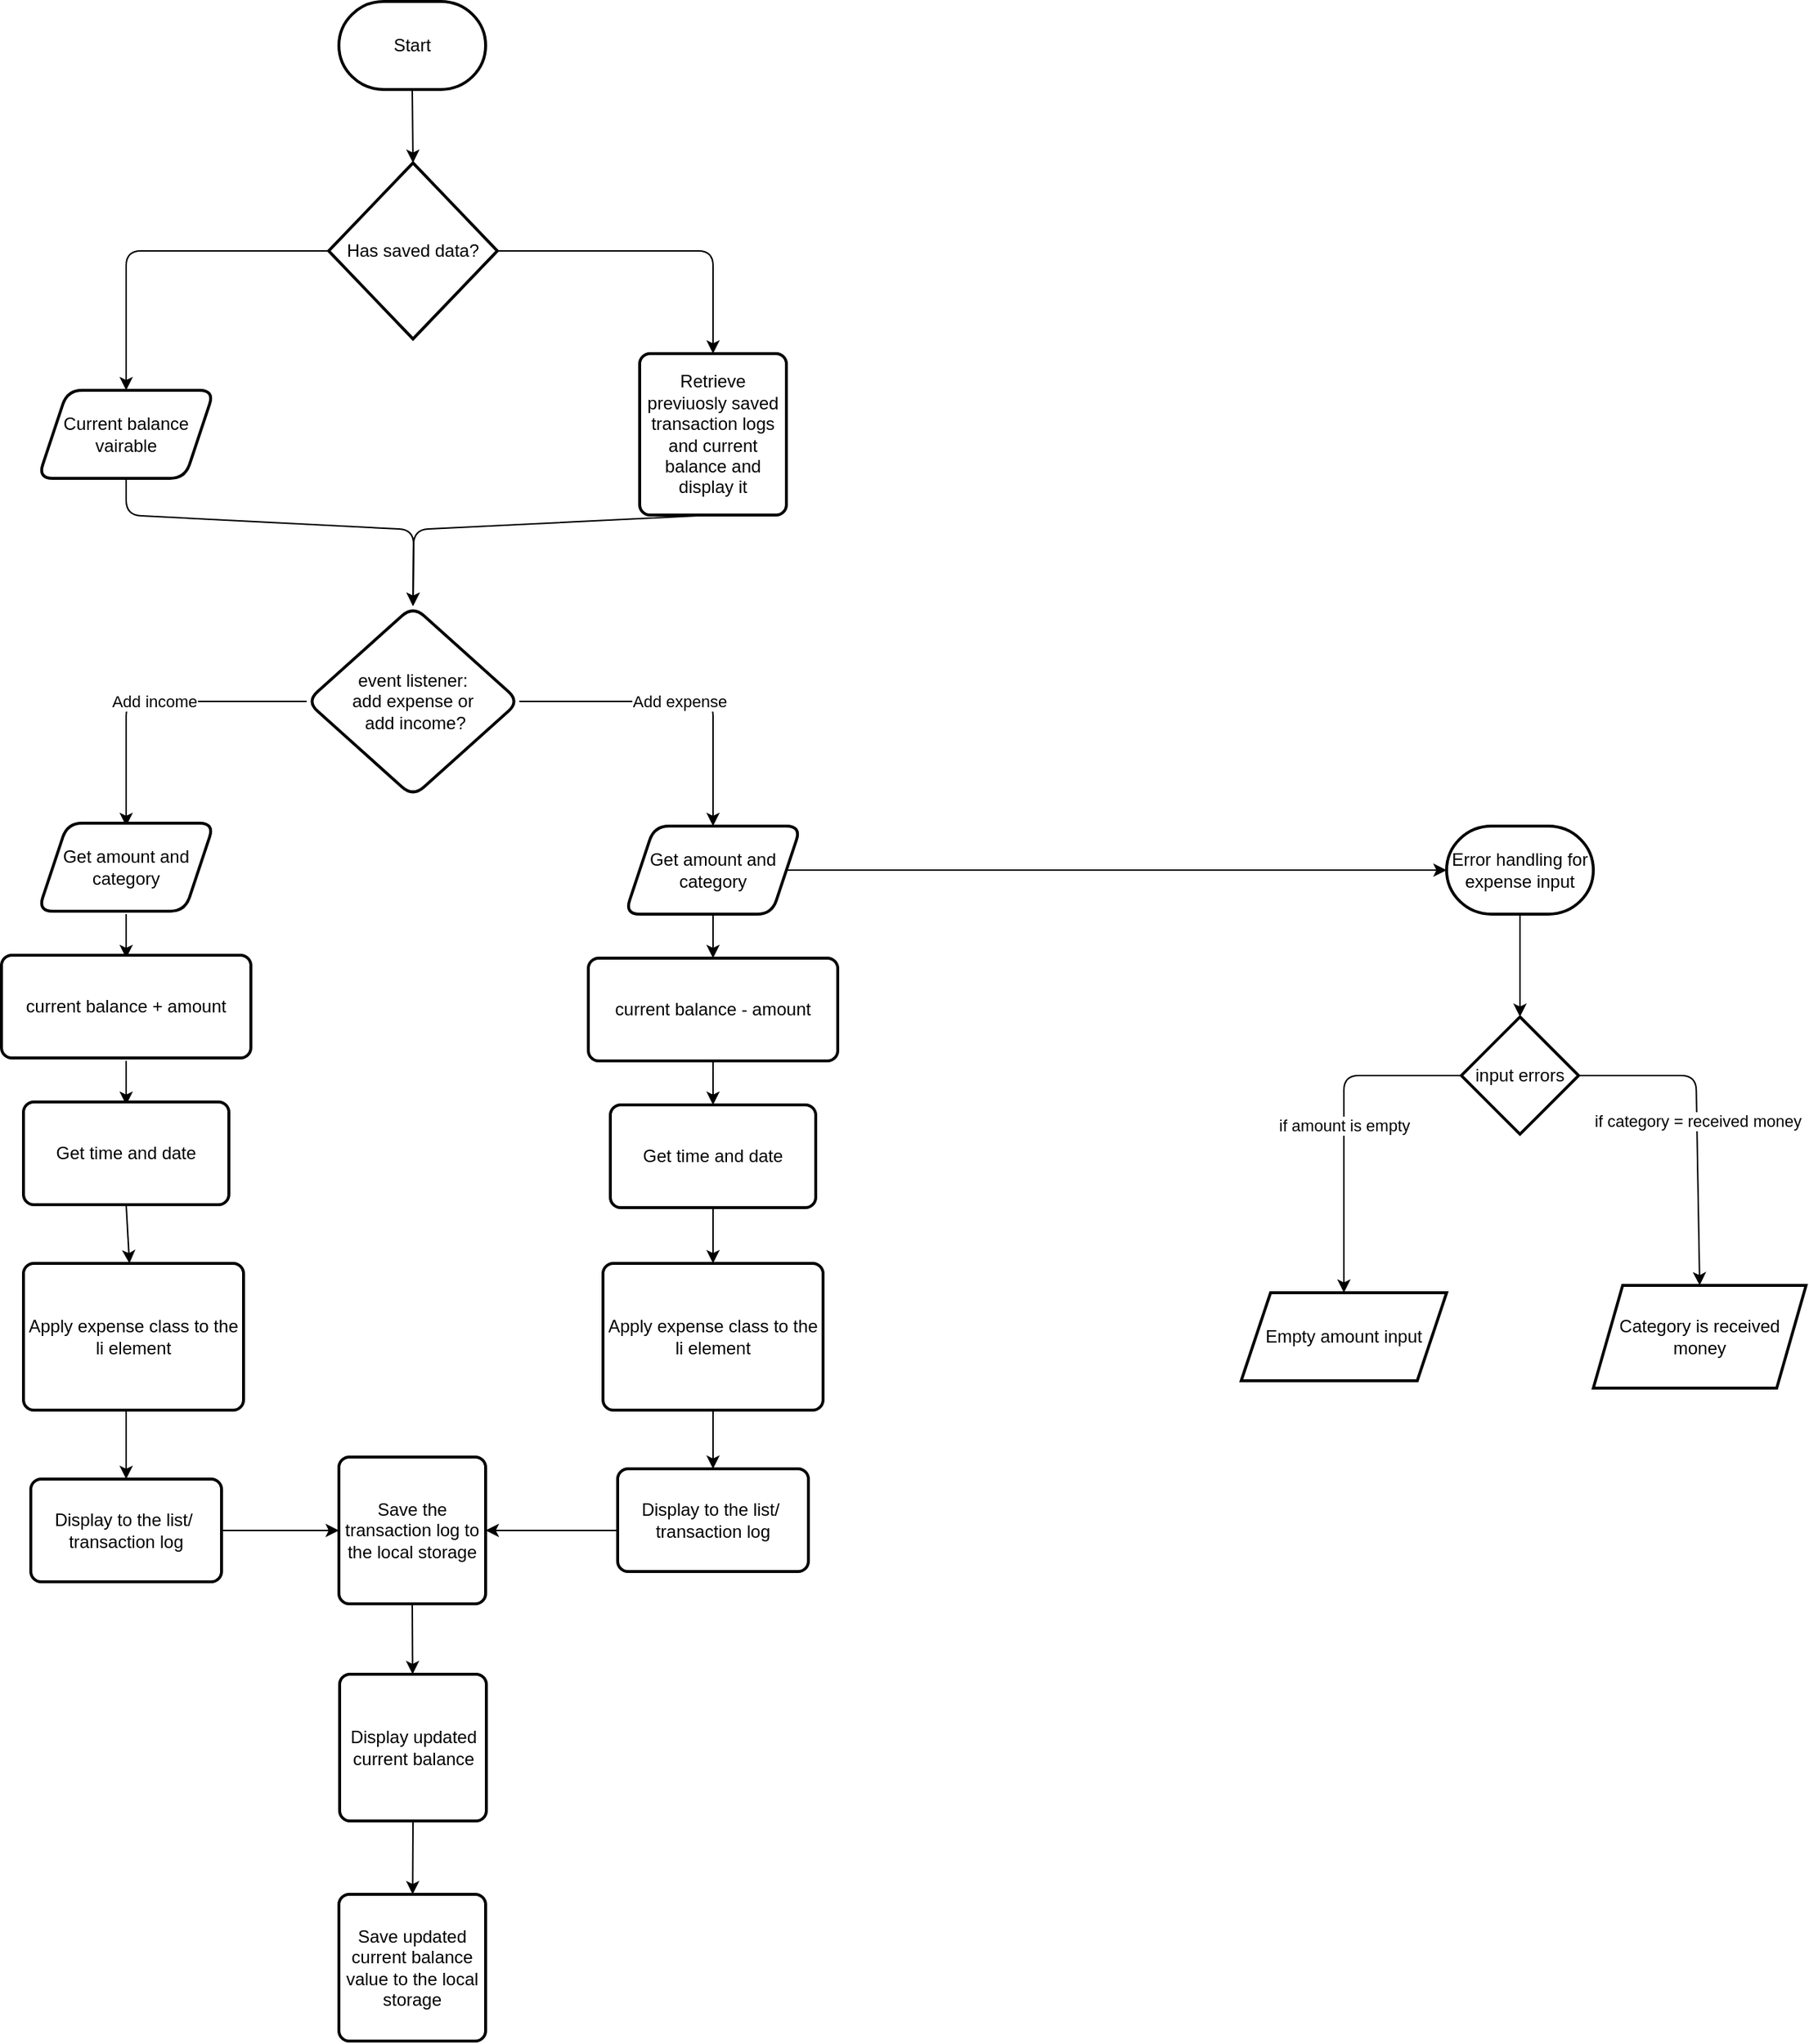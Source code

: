 <mxfile>
    <diagram id="jYeqsSq0iRrAXOnN71ZN" name="Page-1">
        <mxGraphModel dx="1097" dy="1668" grid="1" gridSize="10" guides="1" tooltips="1" connect="1" arrows="1" fold="1" page="1" pageScale="1" pageWidth="850" pageHeight="1100" math="0" shadow="0">
            <root>
                <mxCell id="0"/>
                <mxCell id="1" parent="0"/>
                <mxCell id="57" style="edgeStyle=none;rounded=1;html=1;exitX=0.5;exitY=1;exitDx=0;exitDy=0;exitPerimeter=0;entryX=0.5;entryY=0;entryDx=0;entryDy=0;entryPerimeter=0;" parent="1" source="2" target="51" edge="1">
                    <mxGeometry relative="1" as="geometry"/>
                </mxCell>
                <mxCell id="2" value="Start" style="strokeWidth=2;html=1;shape=mxgraph.flowchart.terminator;whiteSpace=wrap;rounded=1;" parent="1" vertex="1">
                    <mxGeometry x="375" y="-140" width="100" height="60" as="geometry"/>
                </mxCell>
                <mxCell id="39" style="edgeStyle=none;html=1;exitX=0.5;exitY=1;exitDx=0;exitDy=0;rounded=1;entryX=0.5;entryY=0;entryDx=0;entryDy=0;" parent="1" source="6" target="8" edge="1">
                    <mxGeometry relative="1" as="geometry">
                        <mxPoint x="426" y="280" as="targetPoint"/>
                        <Array as="points">
                            <mxPoint x="230" y="210"/>
                            <mxPoint x="426" y="220"/>
                        </Array>
                    </mxGeometry>
                </mxCell>
                <mxCell id="6" value="Current balance vairable" style="shape=parallelogram;perimeter=parallelogramPerimeter;whiteSpace=wrap;html=1;fixedSize=1;strokeWidth=2;rounded=1;" parent="1" vertex="1">
                    <mxGeometry x="170" y="125" width="120" height="60" as="geometry"/>
                </mxCell>
                <mxCell id="11" value="Add expense" style="edgeStyle=none;html=1;entryX=0.5;entryY=0;entryDx=0;entryDy=0;exitX=1;exitY=0.5;exitDx=0;exitDy=0;rounded=1;" parent="1" source="8" target="10" edge="1">
                    <mxGeometry relative="1" as="geometry">
                        <Array as="points">
                            <mxPoint x="630" y="337"/>
                        </Array>
                    </mxGeometry>
                </mxCell>
                <mxCell id="13" value="Add income" style="edgeStyle=none;html=1;entryX=0.5;entryY=0;entryDx=0;entryDy=0;exitX=0;exitY=0.5;exitDx=0;exitDy=0;rounded=1;" parent="1" source="8" edge="1">
                    <mxGeometry relative="1" as="geometry">
                        <Array as="points">
                            <mxPoint x="230" y="337"/>
                        </Array>
                        <mxPoint x="230" y="422" as="targetPoint"/>
                    </mxGeometry>
                </mxCell>
                <mxCell id="8" value="event listener: &lt;br&gt;add expense or&lt;br&gt;&amp;nbsp;add income?" style="rhombus;whiteSpace=wrap;html=1;strokeWidth=2;rounded=1;" parent="1" vertex="1">
                    <mxGeometry x="353" y="272" width="145" height="130" as="geometry"/>
                </mxCell>
                <mxCell id="19" style="edgeStyle=none;html=1;exitX=0.5;exitY=1;exitDx=0;exitDy=0;entryX=0.5;entryY=0;entryDx=0;entryDy=0;rounded=1;" parent="1" source="10" target="17" edge="1">
                    <mxGeometry relative="1" as="geometry"/>
                </mxCell>
                <mxCell id="59" style="edgeStyle=none;html=1;exitX=1;exitY=0.5;exitDx=0;exitDy=0;entryX=0;entryY=0.5;entryDx=0;entryDy=0;entryPerimeter=0;" edge="1" parent="1" source="10" target="58">
                    <mxGeometry relative="1" as="geometry"/>
                </mxCell>
                <mxCell id="10" value="Get amount and category" style="shape=parallelogram;perimeter=parallelogramPerimeter;whiteSpace=wrap;html=1;fixedSize=1;strokeWidth=2;rounded=1;" parent="1" vertex="1">
                    <mxGeometry x="570" y="422" width="120" height="60" as="geometry"/>
                </mxCell>
                <mxCell id="18" style="edgeStyle=none;html=1;exitX=0.5;exitY=1;exitDx=0;exitDy=0;entryX=0.5;entryY=0;entryDx=0;entryDy=0;rounded=1;" parent="1" edge="1">
                    <mxGeometry relative="1" as="geometry">
                        <mxPoint x="230" y="482" as="sourcePoint"/>
                        <mxPoint x="230" y="512" as="targetPoint"/>
                    </mxGeometry>
                </mxCell>
                <mxCell id="12" value="Get amount and category" style="shape=parallelogram;perimeter=parallelogramPerimeter;whiteSpace=wrap;html=1;fixedSize=1;strokeWidth=2;rounded=1;" parent="1" vertex="1">
                    <mxGeometry x="170" y="420" width="120" height="60" as="geometry"/>
                </mxCell>
                <mxCell id="23" style="edgeStyle=none;html=1;exitX=0.5;exitY=1;exitDx=0;exitDy=0;entryX=0.5;entryY=0;entryDx=0;entryDy=0;rounded=1;" parent="1" edge="1">
                    <mxGeometry relative="1" as="geometry">
                        <mxPoint x="230" y="582" as="sourcePoint"/>
                        <mxPoint x="230" y="612" as="targetPoint"/>
                    </mxGeometry>
                </mxCell>
                <mxCell id="16" value="current balance + amount" style="rounded=1;whiteSpace=wrap;html=1;absoluteArcSize=1;arcSize=14;strokeWidth=2;" parent="1" vertex="1">
                    <mxGeometry x="145" y="510" width="170" height="70" as="geometry"/>
                </mxCell>
                <mxCell id="22" style="edgeStyle=none;html=1;exitX=0.5;exitY=1;exitDx=0;exitDy=0;entryX=0.5;entryY=0;entryDx=0;entryDy=0;rounded=1;" parent="1" source="17" target="21" edge="1">
                    <mxGeometry relative="1" as="geometry"/>
                </mxCell>
                <mxCell id="17" value="current balance - amount" style="rounded=1;whiteSpace=wrap;html=1;absoluteArcSize=1;arcSize=14;strokeWidth=2;" parent="1" vertex="1">
                    <mxGeometry x="545" y="512" width="170" height="70" as="geometry"/>
                </mxCell>
                <mxCell id="47" style="edgeStyle=none;rounded=1;html=1;exitX=0.5;exitY=1;exitDx=0;exitDy=0;" parent="1" source="20" target="46" edge="1">
                    <mxGeometry relative="1" as="geometry"/>
                </mxCell>
                <mxCell id="20" value="Get time and date" style="rounded=1;whiteSpace=wrap;html=1;absoluteArcSize=1;arcSize=14;strokeWidth=2;" parent="1" vertex="1">
                    <mxGeometry x="160" y="610" width="140" height="70" as="geometry"/>
                </mxCell>
                <mxCell id="49" style="edgeStyle=none;rounded=1;html=1;exitX=0.5;exitY=1;exitDx=0;exitDy=0;" parent="1" source="21" target="45" edge="1">
                    <mxGeometry relative="1" as="geometry"/>
                </mxCell>
                <mxCell id="21" value="Get time and date" style="rounded=1;whiteSpace=wrap;html=1;absoluteArcSize=1;arcSize=14;strokeWidth=2;" parent="1" vertex="1">
                    <mxGeometry x="560" y="612" width="140" height="70" as="geometry"/>
                </mxCell>
                <mxCell id="32" style="edgeStyle=none;html=1;exitX=0.5;exitY=1;exitDx=0;exitDy=0;entryX=0;entryY=0.5;entryDx=0;entryDy=0;rounded=1;startArrow=none;" parent="1" source="26" target="30" edge="1">
                    <mxGeometry relative="1" as="geometry">
                        <mxPoint x="420" y="842" as="targetPoint"/>
                        <mxPoint x="230" y="782" as="sourcePoint"/>
                        <Array as="points">
                            <mxPoint x="230" y="902"/>
                        </Array>
                    </mxGeometry>
                </mxCell>
                <mxCell id="33" style="edgeStyle=none;html=1;exitX=0.5;exitY=1;exitDx=0;exitDy=0;entryX=1;entryY=0.5;entryDx=0;entryDy=0;rounded=1;" parent="1" source="27" target="30" edge="1">
                    <mxGeometry relative="1" as="geometry">
                        <Array as="points">
                            <mxPoint x="630" y="902"/>
                        </Array>
                    </mxGeometry>
                </mxCell>
                <mxCell id="27" value="Display to the list/&amp;nbsp; transaction log" style="rounded=1;whiteSpace=wrap;html=1;absoluteArcSize=1;arcSize=14;strokeWidth=2;" parent="1" vertex="1">
                    <mxGeometry x="565" y="860" width="130" height="70" as="geometry"/>
                </mxCell>
                <mxCell id="42" style="edgeStyle=none;html=1;exitX=0.5;exitY=1;exitDx=0;exitDy=0;rounded=1;" parent="1" source="30" target="41" edge="1">
                    <mxGeometry relative="1" as="geometry"/>
                </mxCell>
                <mxCell id="30" value="Save the transaction log to the local storage" style="rounded=1;whiteSpace=wrap;html=1;absoluteArcSize=1;arcSize=14;strokeWidth=2;" parent="1" vertex="1">
                    <mxGeometry x="375" y="852" width="100" height="100" as="geometry"/>
                </mxCell>
                <mxCell id="54" style="edgeStyle=none;rounded=1;html=1;exitX=0.5;exitY=1;exitDx=0;exitDy=0;entryX=0.5;entryY=0;entryDx=0;entryDy=0;" parent="1" source="34" target="8" edge="1">
                    <mxGeometry relative="1" as="geometry">
                        <Array as="points">
                            <mxPoint x="426" y="220"/>
                        </Array>
                    </mxGeometry>
                </mxCell>
                <mxCell id="34" value="Retrieve previuosly saved transaction logs and current balance and display it" style="rounded=1;whiteSpace=wrap;html=1;absoluteArcSize=1;arcSize=14;strokeWidth=2;" parent="1" vertex="1">
                    <mxGeometry x="580" y="100" width="100" height="110" as="geometry"/>
                </mxCell>
                <mxCell id="40" value="Save updated current balance value to the local storage" style="rounded=1;whiteSpace=wrap;html=1;absoluteArcSize=1;arcSize=14;strokeWidth=2;" parent="1" vertex="1">
                    <mxGeometry x="375" y="1150" width="100" height="100" as="geometry"/>
                </mxCell>
                <mxCell id="43" style="edgeStyle=none;html=1;exitX=0.5;exitY=1;exitDx=0;exitDy=0;rounded=1;" parent="1" source="41" target="40" edge="1">
                    <mxGeometry relative="1" as="geometry"/>
                </mxCell>
                <mxCell id="41" value="Display updated current balance" style="rounded=1;whiteSpace=wrap;html=1;absoluteArcSize=1;arcSize=14;strokeWidth=2;" parent="1" vertex="1">
                    <mxGeometry x="375.5" y="1000" width="100" height="100" as="geometry"/>
                </mxCell>
                <mxCell id="26" value="Display to the list/&amp;nbsp; transaction log" style="rounded=1;whiteSpace=wrap;html=1;absoluteArcSize=1;arcSize=14;strokeWidth=2;" parent="1" vertex="1">
                    <mxGeometry x="165" y="867" width="130" height="70" as="geometry"/>
                </mxCell>
                <mxCell id="50" style="edgeStyle=none;rounded=1;html=1;exitX=0.5;exitY=1;exitDx=0;exitDy=0;" parent="1" source="45" target="27" edge="1">
                    <mxGeometry relative="1" as="geometry"/>
                </mxCell>
                <mxCell id="45" value="Apply expense class to the li element" style="rounded=1;whiteSpace=wrap;html=1;absoluteArcSize=1;arcSize=14;strokeWidth=2;" parent="1" vertex="1">
                    <mxGeometry x="555" y="720" width="150" height="100" as="geometry"/>
                </mxCell>
                <mxCell id="48" style="edgeStyle=none;rounded=1;html=1;" parent="1" target="26" edge="1">
                    <mxGeometry relative="1" as="geometry">
                        <mxPoint x="230" y="820" as="sourcePoint"/>
                    </mxGeometry>
                </mxCell>
                <mxCell id="46" value="Apply expense class to the li element" style="rounded=1;whiteSpace=wrap;html=1;absoluteArcSize=1;arcSize=14;strokeWidth=2;" parent="1" vertex="1">
                    <mxGeometry x="160" y="720" width="150" height="100" as="geometry"/>
                </mxCell>
                <mxCell id="55" style="edgeStyle=none;rounded=1;html=1;exitX=1;exitY=0.5;exitDx=0;exitDy=0;exitPerimeter=0;entryX=0.5;entryY=0;entryDx=0;entryDy=0;" parent="1" source="51" target="34" edge="1">
                    <mxGeometry relative="1" as="geometry">
                        <Array as="points">
                            <mxPoint x="630" y="30"/>
                        </Array>
                    </mxGeometry>
                </mxCell>
                <mxCell id="56" style="edgeStyle=none;rounded=1;html=1;exitX=0;exitY=0.5;exitDx=0;exitDy=0;exitPerimeter=0;entryX=0.5;entryY=0;entryDx=0;entryDy=0;" parent="1" source="51" target="6" edge="1">
                    <mxGeometry relative="1" as="geometry">
                        <Array as="points">
                            <mxPoint x="230" y="30"/>
                        </Array>
                    </mxGeometry>
                </mxCell>
                <mxCell id="51" value="Has saved data?" style="strokeWidth=2;html=1;shape=mxgraph.flowchart.decision;whiteSpace=wrap;rounded=1;" parent="1" vertex="1">
                    <mxGeometry x="368" y="-30" width="115" height="120" as="geometry"/>
                </mxCell>
                <mxCell id="61" value="" style="edgeStyle=none;html=1;" edge="1" parent="1" source="58" target="60">
                    <mxGeometry relative="1" as="geometry"/>
                </mxCell>
                <mxCell id="58" value="Error handling for expense input" style="strokeWidth=2;html=1;shape=mxgraph.flowchart.terminator;whiteSpace=wrap;" vertex="1" parent="1">
                    <mxGeometry x="1130" y="422" width="100" height="60" as="geometry"/>
                </mxCell>
                <mxCell id="65" value="if category = received money" style="edgeStyle=none;html=1;exitX=1;exitY=0.5;exitDx=0;exitDy=0;entryX=0.5;entryY=0;entryDx=0;entryDy=0;" edge="1" parent="1" source="60" target="63">
                    <mxGeometry relative="1" as="geometry">
                        <Array as="points">
                            <mxPoint x="1300" y="592"/>
                        </Array>
                    </mxGeometry>
                </mxCell>
                <mxCell id="66" value="if amount is empty" style="edgeStyle=none;html=1;exitX=0;exitY=0.5;exitDx=0;exitDy=0;entryX=0.5;entryY=0;entryDx=0;entryDy=0;" edge="1" parent="1" source="60" target="62">
                    <mxGeometry relative="1" as="geometry">
                        <Array as="points">
                            <mxPoint x="1060" y="592"/>
                        </Array>
                    </mxGeometry>
                </mxCell>
                <mxCell id="60" value="input errors" style="rhombus;whiteSpace=wrap;html=1;strokeWidth=2;" vertex="1" parent="1">
                    <mxGeometry x="1140" y="552" width="80" height="80" as="geometry"/>
                </mxCell>
                <mxCell id="62" value="Empty amount input" style="shape=parallelogram;perimeter=parallelogramPerimeter;whiteSpace=wrap;html=1;fixedSize=1;strokeWidth=2;" vertex="1" parent="1">
                    <mxGeometry x="990" y="740" width="140" height="60" as="geometry"/>
                </mxCell>
                <mxCell id="63" value="Category is received money" style="shape=parallelogram;perimeter=parallelogramPerimeter;whiteSpace=wrap;html=1;fixedSize=1;strokeWidth=2;" vertex="1" parent="1">
                    <mxGeometry x="1230" y="735" width="145" height="70" as="geometry"/>
                </mxCell>
            </root>
        </mxGraphModel>
    </diagram>
</mxfile>